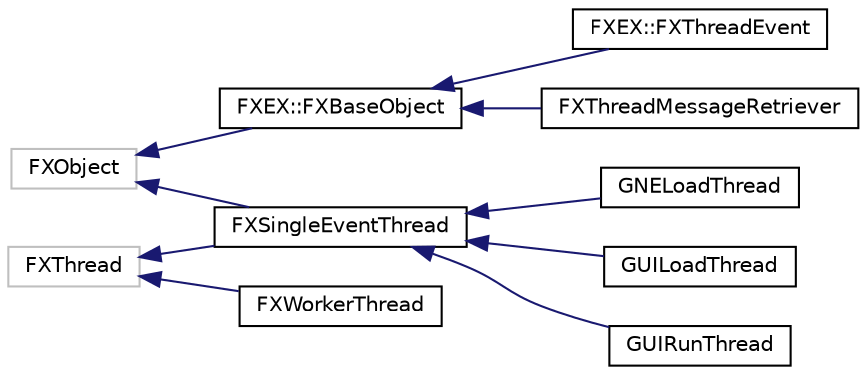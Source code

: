 digraph "Graphical Class Hierarchy"
{
  edge [fontname="Helvetica",fontsize="10",labelfontname="Helvetica",labelfontsize="10"];
  node [fontname="Helvetica",fontsize="10",shape=record];
  rankdir="LR";
  Node1081 [label="FXObject",height=0.2,width=0.4,color="grey75", fillcolor="white", style="filled"];
  Node1081 -> Node1082 [dir="back",color="midnightblue",fontsize="10",style="solid",fontname="Helvetica"];
  Node1082 [label="FXEX::FXBaseObject",height=0.2,width=0.4,color="black", fillcolor="white", style="filled",URL="$dc/d63/class_f_x_e_x_1_1_f_x_base_object.html"];
  Node1082 -> Node1083 [dir="back",color="midnightblue",fontsize="10",style="solid",fontname="Helvetica"];
  Node1083 [label="FXEX::FXThreadEvent",height=0.2,width=0.4,color="black", fillcolor="white", style="filled",URL="$d1/d9b/class_f_x_e_x_1_1_f_x_thread_event.html"];
  Node1082 -> Node1084 [dir="back",color="midnightblue",fontsize="10",style="solid",fontname="Helvetica"];
  Node1084 [label="FXThreadMessageRetriever",height=0.2,width=0.4,color="black", fillcolor="white", style="filled",URL="$da/dee/class_f_x_thread_message_retriever.html"];
  Node1081 -> Node0 [dir="back",color="midnightblue",fontsize="10",style="solid",fontname="Helvetica"];
  Node0 [label="FXSingleEventThread",height=0.2,width=0.4,color="black", fillcolor="white", style="filled",URL="$de/dcf/class_f_x_single_event_thread.html"];
  Node0 -> Node1 [dir="back",color="midnightblue",fontsize="10",style="solid",fontname="Helvetica"];
  Node1 [label="GNELoadThread",height=0.2,width=0.4,color="black", fillcolor="white", style="filled",URL="$d1/de8/class_g_n_e_load_thread.html"];
  Node0 -> Node2 [dir="back",color="midnightblue",fontsize="10",style="solid",fontname="Helvetica"];
  Node2 [label="GUILoadThread",height=0.2,width=0.4,color="black", fillcolor="white", style="filled",URL="$d7/db5/class_g_u_i_load_thread.html"];
  Node0 -> Node3 [dir="back",color="midnightblue",fontsize="10",style="solid",fontname="Helvetica"];
  Node3 [label="GUIRunThread",height=0.2,width=0.4,color="black", fillcolor="white", style="filled",URL="$da/d27/class_g_u_i_run_thread.html"];
  Node1066 [label="FXThread",height=0.2,width=0.4,color="grey75", fillcolor="white", style="filled"];
  Node1066 -> Node0 [dir="back",color="midnightblue",fontsize="10",style="solid",fontname="Helvetica"];
  Node1066 -> Node1071 [dir="back",color="midnightblue",fontsize="10",style="solid",fontname="Helvetica"];
  Node1071 [label="FXWorkerThread",height=0.2,width=0.4,color="black", fillcolor="white", style="filled",URL="$d6/d97/class_f_x_worker_thread.html",tooltip="A thread repeatingly calculating incoming tasks. "];
}
